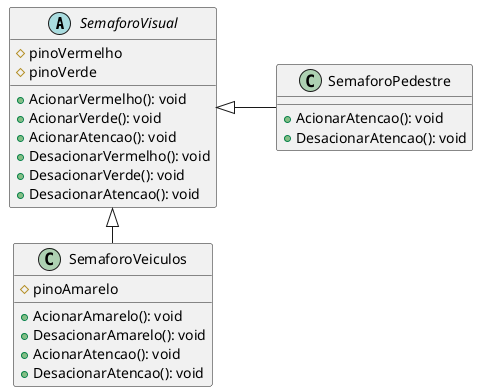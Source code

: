 @startuml Sistema

left to right direction

    'Declaração das classes
    abstract class SemaforoVisual{
        # pinoVermelho
        # pinoVerde

        + AcionarVermelho(): void
        + AcionarVerde(): void
        + AcionarAtencao(): void
        + DesacionarVermelho(): void
        + DesacionarVerde(): void
        + DesacionarAtencao(): void
    }

    class SemaforoVeiculos{
        # pinoAmarelo

        + AcionarAmarelo(): void
        + DesacionarAmarelo(): void
        + AcionarAtencao(): void
        + DesacionarAtencao(): void
    }

    class SemaforoPedestre{
        + AcionarAtencao(): void
        + DesacionarAtencao(): void
        
    }

    'Associações
    SemaforoVisual <|-right- SemaforoVeiculos
    SemaforoVisual <|-- SemaforoPedestre












